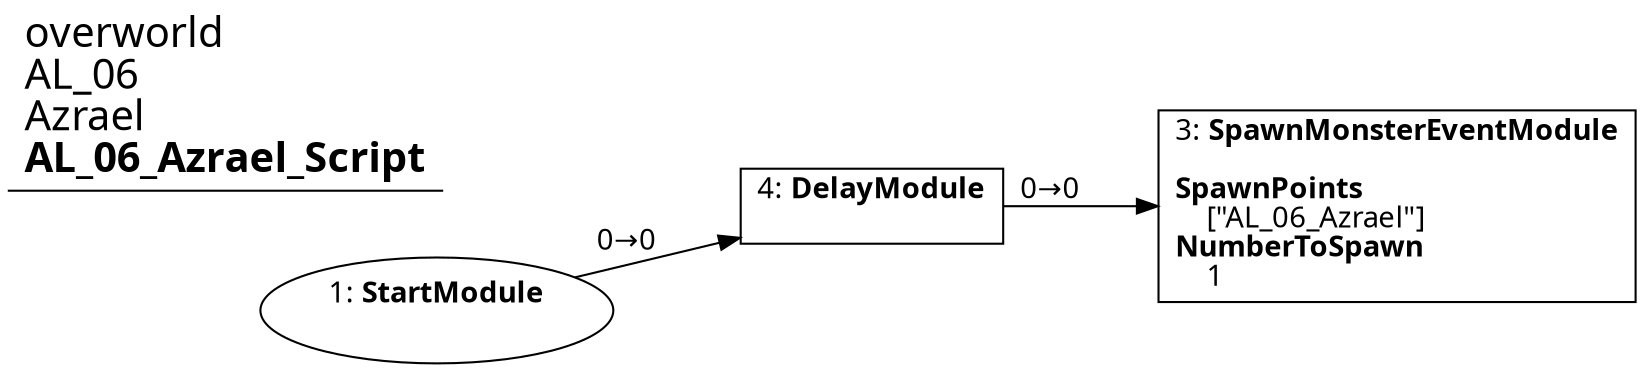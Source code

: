 digraph {
    layout = fdp;
    overlap = prism;
    sep = "+16";
    splines = spline;

    node [ shape = box ];

    graph [ fontname = "Segoe UI" ];
    node [ fontname = "Segoe UI" ];
    edge [ fontname = "Segoe UI" ];

    1 [ label = <1: <b>StartModule</b><br/><br/>> ];
    1 [ shape = oval ]
    1 [ pos = "-0.023000002,-0.25100002!" ];
    1 -> 4 [ label = "0→0" ];

    3 [ label = <3: <b>SpawnMonsterEventModule</b><br/><br/><b>SpawnPoints</b><br align="left"/>    [&quot;AL_06_Azrael&quot;]<br align="left"/><b>NumberToSpawn</b><br align="left"/>    1<br align="left"/>> ];
    3 [ pos = "0.35200003,-0.25100002!" ];

    4 [ label = <4: <b>DelayModule</b><br/><br/>> ];
    4 [ pos = "0.16700001,-0.25100002!" ];
    4 -> 3 [ label = "0→0" ];

    title [ pos = "-0.024,-0.25!" ];
    title [ shape = underline ];
    title [ label = <<font point-size="20">overworld<br align="left"/>AL_06<br align="left"/>Azrael<br align="left"/><b>AL_06_Azrael_Script</b><br align="left"/></font>> ];
}
